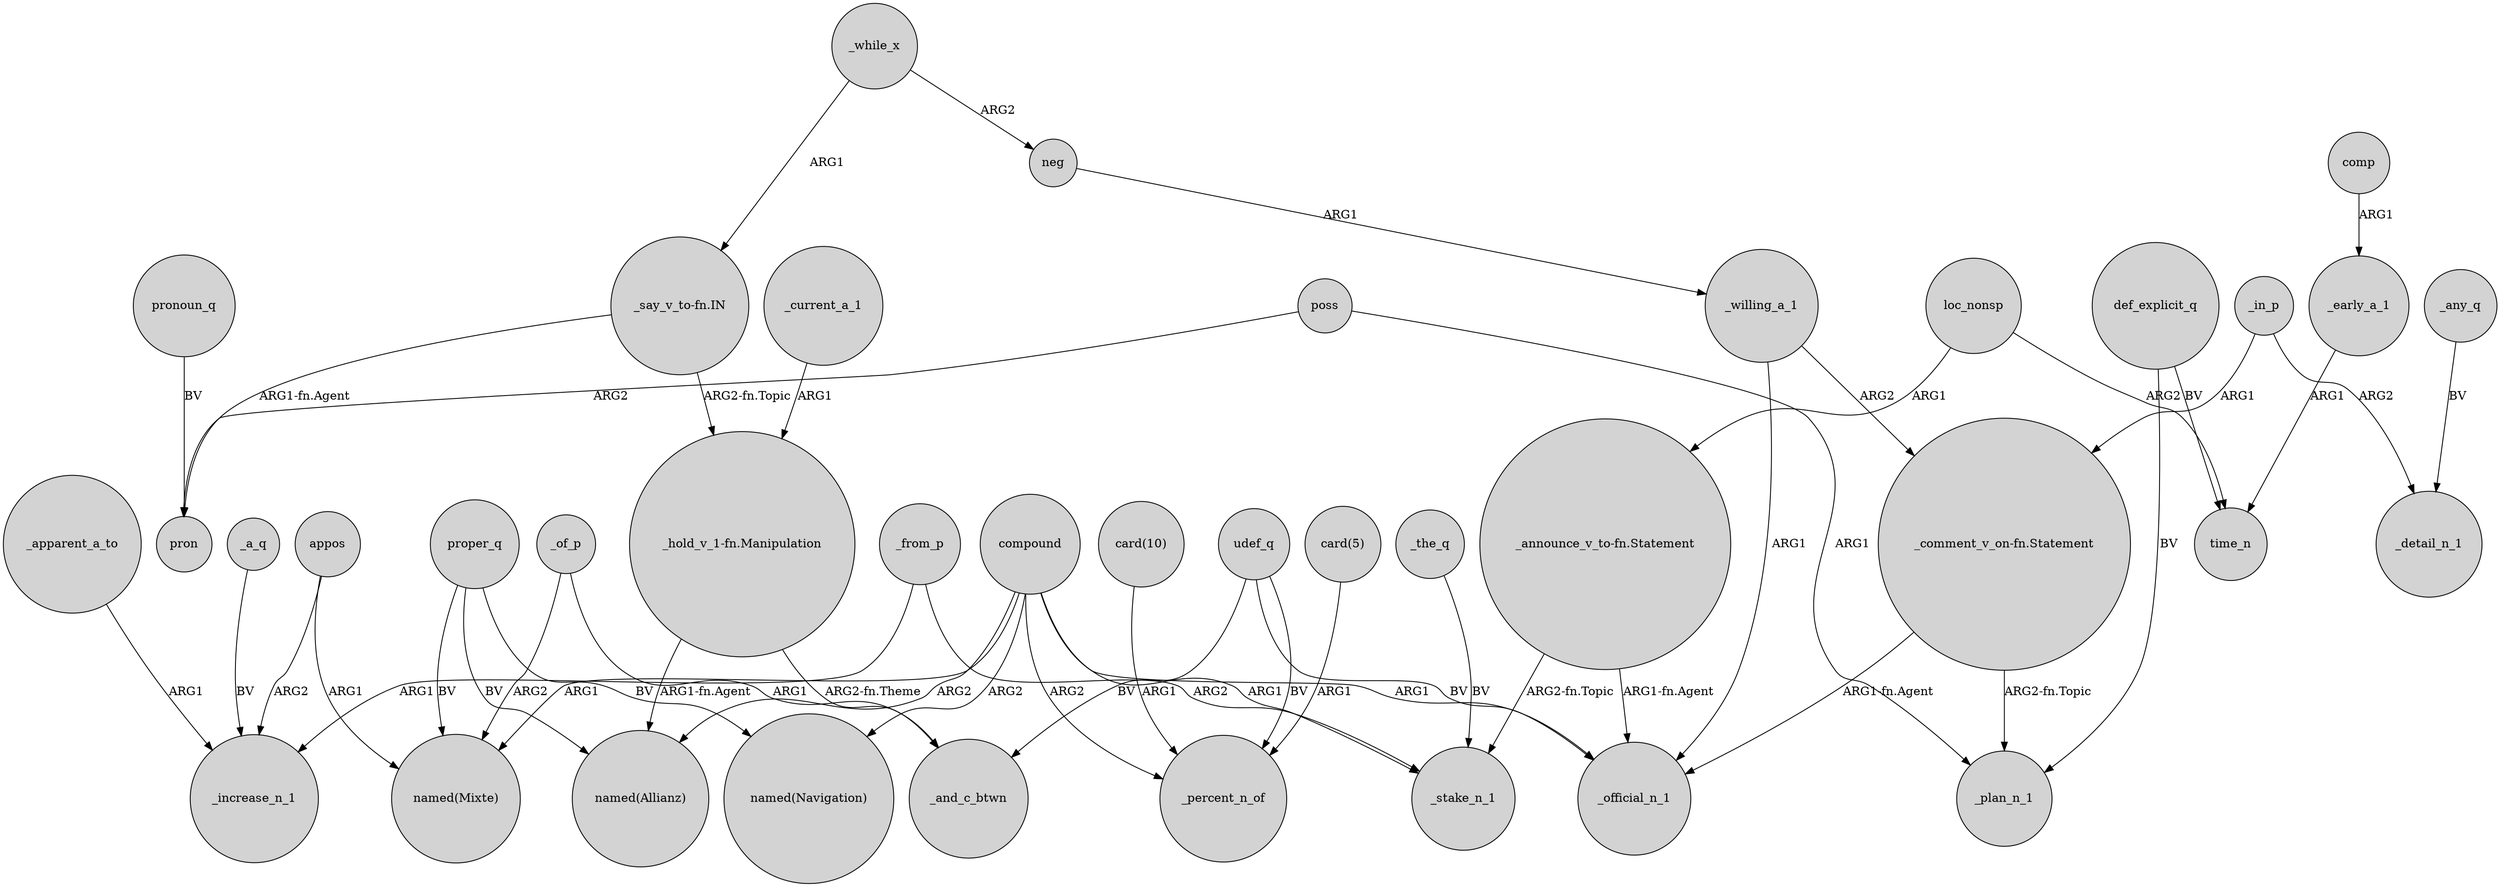 digraph {
	node [shape=circle style=filled]
	poss -> _plan_n_1 [label=ARG1]
	_from_p -> _stake_n_1 [label=ARG2]
	_in_p -> _detail_n_1 [label=ARG2]
	_of_p -> _and_c_btwn [label=ARG1]
	_in_p -> "_comment_v_on-fn.Statement" [label=ARG1]
	_a_q -> _increase_n_1 [label=BV]
	_current_a_1 -> "_hold_v_1-fn.Manipulation" [label=ARG1]
	"_announce_v_to-fn.Statement" -> _stake_n_1 [label="ARG2-fn.Topic"]
	poss -> pron [label=ARG2]
	"_hold_v_1-fn.Manipulation" -> "named(Allianz)" [label="ARG1-fn.Agent"]
	def_explicit_q -> time_n [label=BV]
	def_explicit_q -> _plan_n_1 [label=BV]
	"_say_v_to-fn.IN" -> "_hold_v_1-fn.Manipulation" [label="ARG2-fn.Topic"]
	compound -> "named(Mixte)" [label=ARG1]
	_the_q -> _stake_n_1 [label=BV]
	compound -> _percent_n_of [label=ARG2]
	loc_nonsp -> time_n [label=ARG2]
	proper_q -> "named(Mixte)" [label=BV]
	loc_nonsp -> "_announce_v_to-fn.Statement" [label=ARG1]
	"_hold_v_1-fn.Manipulation" -> _and_c_btwn [label="ARG2-fn.Theme"]
	pronoun_q -> pron [label=BV]
	appos -> "named(Mixte)" [label=ARG1]
	compound -> "named(Allianz)" [label=ARG2]
	"card(10)" -> _percent_n_of [label=ARG1]
	"_comment_v_on-fn.Statement" -> _plan_n_1 [label="ARG2-fn.Topic"]
	udef_q -> _official_n_1 [label=BV]
	_from_p -> _increase_n_1 [label=ARG1]
	"_announce_v_to-fn.Statement" -> _official_n_1 [label="ARG1-fn.Agent"]
	_any_q -> _detail_n_1 [label=BV]
	"card(5)" -> _percent_n_of [label=ARG1]
	appos -> _increase_n_1 [label=ARG2]
	neg -> _willing_a_1 [label=ARG1]
	compound -> _stake_n_1 [label=ARG1]
	_while_x -> "_say_v_to-fn.IN" [label=ARG1]
	"_say_v_to-fn.IN" -> pron [label="ARG1-fn.Agent"]
	_early_a_1 -> time_n [label=ARG1]
	compound -> _official_n_1 [label=ARG1]
	_willing_a_1 -> "_comment_v_on-fn.Statement" [label=ARG2]
	compound -> "named(Navigation)" [label=ARG2]
	_apparent_a_to -> _increase_n_1 [label=ARG1]
	proper_q -> "named(Navigation)" [label=BV]
	_while_x -> neg [label=ARG2]
	proper_q -> "named(Allianz)" [label=BV]
	udef_q -> _percent_n_of [label=BV]
	_of_p -> "named(Mixte)" [label=ARG2]
	udef_q -> _and_c_btwn [label=BV]
	_willing_a_1 -> _official_n_1 [label=ARG1]
	comp -> _early_a_1 [label=ARG1]
	"_comment_v_on-fn.Statement" -> _official_n_1 [label="ARG1-fn.Agent"]
}

